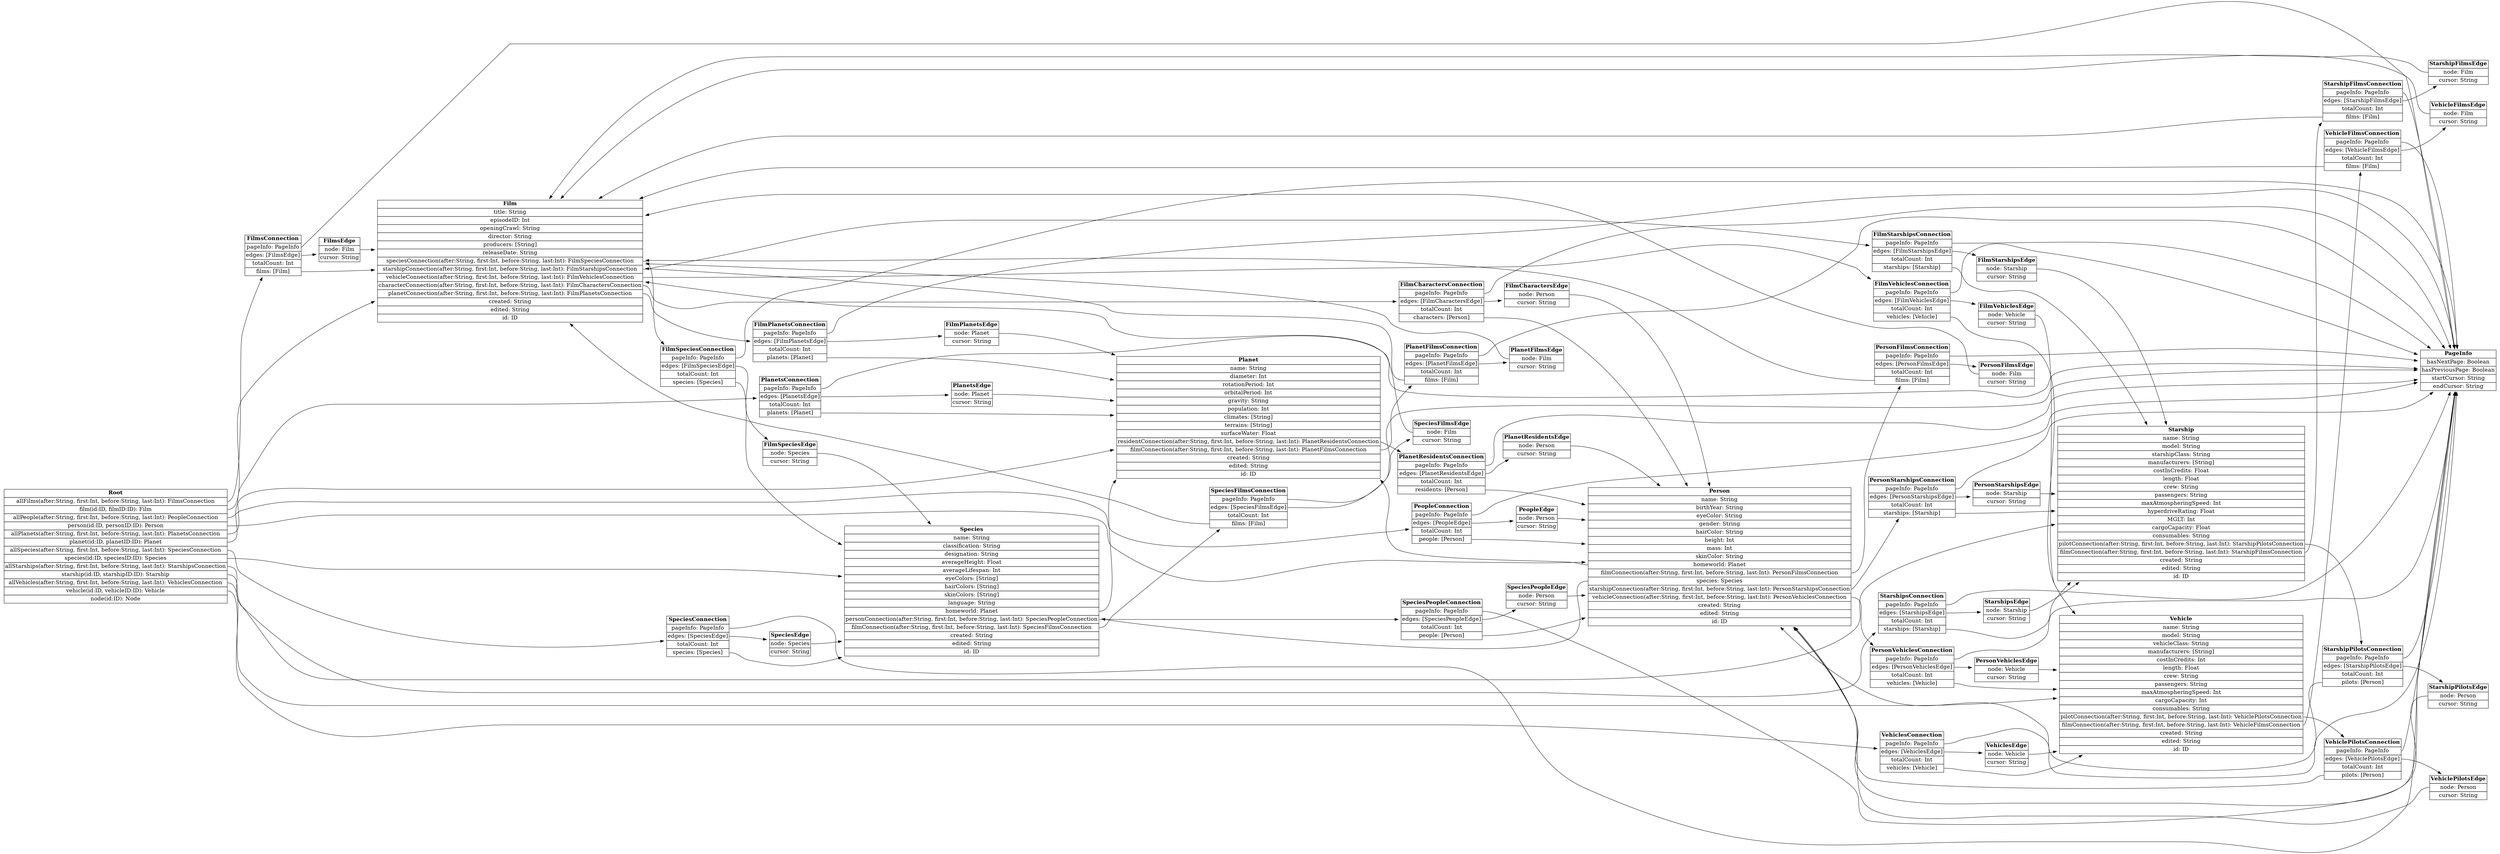 digraph erd {
graph [
  rankdir = "LR"
];
node [
  fontsize = "16"
  shape = "plaintext"
];
edge [
];
Root [label=<<TABLE BORDER="0" CELLBORDER="1" CELLSPACING="0"><TR><TD><B>Root</B></TD></TR><TR><TD PORT="allFilmsport">allFilms(after:String, first:Int, before:String, last:Int): FilmsConnection</TD></TR>,<TR><TD PORT="filmport">film(id:ID, filmID:ID): Film</TD></TR>,<TR><TD PORT="allPeopleport">allPeople(after:String, first:Int, before:String, last:Int): PeopleConnection</TD></TR>,<TR><TD PORT="personport">person(id:ID, personID:ID): Person</TD></TR>,<TR><TD PORT="allPlanetsport">allPlanets(after:String, first:Int, before:String, last:Int): PlanetsConnection</TD></TR>,<TR><TD PORT="planetport">planet(id:ID, planetID:ID): Planet</TD></TR>,<TR><TD PORT="allSpeciesport">allSpecies(after:String, first:Int, before:String, last:Int): SpeciesConnection</TD></TR>,<TR><TD PORT="speciesport">species(id:ID, speciesID:ID): Species</TD></TR>,<TR><TD PORT="allStarshipsport">allStarships(after:String, first:Int, before:String, last:Int): StarshipsConnection</TD></TR>,<TR><TD PORT="starshipport">starship(id:ID, starshipID:ID): Starship</TD></TR>,<TR><TD PORT="allVehiclesport">allVehicles(after:String, first:Int, before:String, last:Int): VehiclesConnection</TD></TR>,<TR><TD PORT="vehicleport">vehicle(id:ID, vehicleID:ID): Vehicle</TD></TR>,<TR><TD PORT="nodeport">node(id:ID): Node</TD></TR></TABLE>>];
FilmsConnection [label=<<TABLE BORDER="0" CELLBORDER="1" CELLSPACING="0"><TR><TD><B>FilmsConnection</B></TD></TR><TR><TD PORT="pageInfoport">pageInfo: PageInfo</TD></TR>,<TR><TD PORT="edgesport">edges: [FilmsEdge]</TD></TR>,<TR><TD PORT="totalCountport">totalCount: Int</TD></TR>,<TR><TD PORT="filmsport">films: [Film]</TD></TR></TABLE>>];
Film [label=<<TABLE BORDER="0" CELLBORDER="1" CELLSPACING="0"><TR><TD><B>Film</B></TD></TR><TR><TD PORT="titleport">title: String</TD></TR>,<TR><TD PORT="episodeIDport">episodeID: Int</TD></TR>,<TR><TD PORT="openingCrawlport">openingCrawl: String</TD></TR>,<TR><TD PORT="directorport">director: String</TD></TR>,<TR><TD PORT="producersport">producers: [String]</TD></TR>,<TR><TD PORT="releaseDateport">releaseDate: String</TD></TR>,<TR><TD PORT="speciesConnectionport">speciesConnection(after:String, first:Int, before:String, last:Int): FilmSpeciesConnection</TD></TR>,<TR><TD PORT="starshipConnectionport">starshipConnection(after:String, first:Int, before:String, last:Int): FilmStarshipsConnection</TD></TR>,<TR><TD PORT="vehicleConnectionport">vehicleConnection(after:String, first:Int, before:String, last:Int): FilmVehiclesConnection</TD></TR>,<TR><TD PORT="characterConnectionport">characterConnection(after:String, first:Int, before:String, last:Int): FilmCharactersConnection</TD></TR>,<TR><TD PORT="planetConnectionport">planetConnection(after:String, first:Int, before:String, last:Int): FilmPlanetsConnection</TD></TR>,<TR><TD PORT="createdport">created: String</TD></TR>,<TR><TD PORT="editedport">edited: String</TD></TR>,<TR><TD PORT="idport">id: ID</TD></TR></TABLE>>];
PeopleConnection [label=<<TABLE BORDER="0" CELLBORDER="1" CELLSPACING="0"><TR><TD><B>PeopleConnection</B></TD></TR><TR><TD PORT="pageInfoport">pageInfo: PageInfo</TD></TR>,<TR><TD PORT="edgesport">edges: [PeopleEdge]</TD></TR>,<TR><TD PORT="totalCountport">totalCount: Int</TD></TR>,<TR><TD PORT="peopleport">people: [Person]</TD></TR></TABLE>>];
Person [label=<<TABLE BORDER="0" CELLBORDER="1" CELLSPACING="0"><TR><TD><B>Person</B></TD></TR><TR><TD PORT="nameport">name: String</TD></TR>,<TR><TD PORT="birthYearport">birthYear: String</TD></TR>,<TR><TD PORT="eyeColorport">eyeColor: String</TD></TR>,<TR><TD PORT="genderport">gender: String</TD></TR>,<TR><TD PORT="hairColorport">hairColor: String</TD></TR>,<TR><TD PORT="heightport">height: Int</TD></TR>,<TR><TD PORT="massport">mass: Int</TD></TR>,<TR><TD PORT="skinColorport">skinColor: String</TD></TR>,<TR><TD PORT="homeworldport">homeworld: Planet</TD></TR>,<TR><TD PORT="filmConnectionport">filmConnection(after:String, first:Int, before:String, last:Int): PersonFilmsConnection</TD></TR>,<TR><TD PORT="speciesport">species: Species</TD></TR>,<TR><TD PORT="starshipConnectionport">starshipConnection(after:String, first:Int, before:String, last:Int): PersonStarshipsConnection</TD></TR>,<TR><TD PORT="vehicleConnectionport">vehicleConnection(after:String, first:Int, before:String, last:Int): PersonVehiclesConnection</TD></TR>,<TR><TD PORT="createdport">created: String</TD></TR>,<TR><TD PORT="editedport">edited: String</TD></TR>,<TR><TD PORT="idport">id: ID</TD></TR></TABLE>>];
PlanetsConnection [label=<<TABLE BORDER="0" CELLBORDER="1" CELLSPACING="0"><TR><TD><B>PlanetsConnection</B></TD></TR><TR><TD PORT="pageInfoport">pageInfo: PageInfo</TD></TR>,<TR><TD PORT="edgesport">edges: [PlanetsEdge]</TD></TR>,<TR><TD PORT="totalCountport">totalCount: Int</TD></TR>,<TR><TD PORT="planetsport">planets: [Planet]</TD></TR></TABLE>>];
Planet [label=<<TABLE BORDER="0" CELLBORDER="1" CELLSPACING="0"><TR><TD><B>Planet</B></TD></TR><TR><TD PORT="nameport">name: String</TD></TR>,<TR><TD PORT="diameterport">diameter: Int</TD></TR>,<TR><TD PORT="rotationPeriodport">rotationPeriod: Int</TD></TR>,<TR><TD PORT="orbitalPeriodport">orbitalPeriod: Int</TD></TR>,<TR><TD PORT="gravityport">gravity: String</TD></TR>,<TR><TD PORT="populationport">population: Int</TD></TR>,<TR><TD PORT="climatesport">climates: [String]</TD></TR>,<TR><TD PORT="terrainsport">terrains: [String]</TD></TR>,<TR><TD PORT="surfaceWaterport">surfaceWater: Float</TD></TR>,<TR><TD PORT="residentConnectionport">residentConnection(after:String, first:Int, before:String, last:Int): PlanetResidentsConnection</TD></TR>,<TR><TD PORT="filmConnectionport">filmConnection(after:String, first:Int, before:String, last:Int): PlanetFilmsConnection</TD></TR>,<TR><TD PORT="createdport">created: String</TD></TR>,<TR><TD PORT="editedport">edited: String</TD></TR>,<TR><TD PORT="idport">id: ID</TD></TR></TABLE>>];
SpeciesConnection [label=<<TABLE BORDER="0" CELLBORDER="1" CELLSPACING="0"><TR><TD><B>SpeciesConnection</B></TD></TR><TR><TD PORT="pageInfoport">pageInfo: PageInfo</TD></TR>,<TR><TD PORT="edgesport">edges: [SpeciesEdge]</TD></TR>,<TR><TD PORT="totalCountport">totalCount: Int</TD></TR>,<TR><TD PORT="speciesport">species: [Species]</TD></TR></TABLE>>];
Species [label=<<TABLE BORDER="0" CELLBORDER="1" CELLSPACING="0"><TR><TD><B>Species</B></TD></TR><TR><TD PORT="nameport">name: String</TD></TR>,<TR><TD PORT="classificationport">classification: String</TD></TR>,<TR><TD PORT="designationport">designation: String</TD></TR>,<TR><TD PORT="averageHeightport">averageHeight: Float</TD></TR>,<TR><TD PORT="averageLifespanport">averageLifespan: Int</TD></TR>,<TR><TD PORT="eyeColorsport">eyeColors: [String]</TD></TR>,<TR><TD PORT="hairColorsport">hairColors: [String]</TD></TR>,<TR><TD PORT="skinColorsport">skinColors: [String]</TD></TR>,<TR><TD PORT="languageport">language: String</TD></TR>,<TR><TD PORT="homeworldport">homeworld: Planet</TD></TR>,<TR><TD PORT="personConnectionport">personConnection(after:String, first:Int, before:String, last:Int): SpeciesPeopleConnection</TD></TR>,<TR><TD PORT="filmConnectionport">filmConnection(after:String, first:Int, before:String, last:Int): SpeciesFilmsConnection</TD></TR>,<TR><TD PORT="createdport">created: String</TD></TR>,<TR><TD PORT="editedport">edited: String</TD></TR>,<TR><TD PORT="idport">id: ID</TD></TR></TABLE>>];
StarshipsConnection [label=<<TABLE BORDER="0" CELLBORDER="1" CELLSPACING="0"><TR><TD><B>StarshipsConnection</B></TD></TR><TR><TD PORT="pageInfoport">pageInfo: PageInfo</TD></TR>,<TR><TD PORT="edgesport">edges: [StarshipsEdge]</TD></TR>,<TR><TD PORT="totalCountport">totalCount: Int</TD></TR>,<TR><TD PORT="starshipsport">starships: [Starship]</TD></TR></TABLE>>];
Starship [label=<<TABLE BORDER="0" CELLBORDER="1" CELLSPACING="0"><TR><TD><B>Starship</B></TD></TR><TR><TD PORT="nameport">name: String</TD></TR>,<TR><TD PORT="modelport">model: String</TD></TR>,<TR><TD PORT="starshipClassport">starshipClass: String</TD></TR>,<TR><TD PORT="manufacturersport">manufacturers: [String]</TD></TR>,<TR><TD PORT="costInCreditsport">costInCredits: Float</TD></TR>,<TR><TD PORT="lengthport">length: Float</TD></TR>,<TR><TD PORT="crewport">crew: String</TD></TR>,<TR><TD PORT="passengersport">passengers: String</TD></TR>,<TR><TD PORT="maxAtmospheringSpeedport">maxAtmospheringSpeed: Int</TD></TR>,<TR><TD PORT="hyperdriveRatingport">hyperdriveRating: Float</TD></TR>,<TR><TD PORT="MGLTport">MGLT: Int</TD></TR>,<TR><TD PORT="cargoCapacityport">cargoCapacity: Float</TD></TR>,<TR><TD PORT="consumablesport">consumables: String</TD></TR>,<TR><TD PORT="pilotConnectionport">pilotConnection(after:String, first:Int, before:String, last:Int): StarshipPilotsConnection</TD></TR>,<TR><TD PORT="filmConnectionport">filmConnection(after:String, first:Int, before:String, last:Int): StarshipFilmsConnection</TD></TR>,<TR><TD PORT="createdport">created: String</TD></TR>,<TR><TD PORT="editedport">edited: String</TD></TR>,<TR><TD PORT="idport">id: ID</TD></TR></TABLE>>];
VehiclesConnection [label=<<TABLE BORDER="0" CELLBORDER="1" CELLSPACING="0"><TR><TD><B>VehiclesConnection</B></TD></TR><TR><TD PORT="pageInfoport">pageInfo: PageInfo</TD></TR>,<TR><TD PORT="edgesport">edges: [VehiclesEdge]</TD></TR>,<TR><TD PORT="totalCountport">totalCount: Int</TD></TR>,<TR><TD PORT="vehiclesport">vehicles: [Vehicle]</TD></TR></TABLE>>];
Vehicle [label=<<TABLE BORDER="0" CELLBORDER="1" CELLSPACING="0"><TR><TD><B>Vehicle</B></TD></TR><TR><TD PORT="nameport">name: String</TD></TR>,<TR><TD PORT="modelport">model: String</TD></TR>,<TR><TD PORT="vehicleClassport">vehicleClass: String</TD></TR>,<TR><TD PORT="manufacturersport">manufacturers: [String]</TD></TR>,<TR><TD PORT="costInCreditsport">costInCredits: Int</TD></TR>,<TR><TD PORT="lengthport">length: Float</TD></TR>,<TR><TD PORT="crewport">crew: String</TD></TR>,<TR><TD PORT="passengersport">passengers: String</TD></TR>,<TR><TD PORT="maxAtmospheringSpeedport">maxAtmospheringSpeed: Int</TD></TR>,<TR><TD PORT="cargoCapacityport">cargoCapacity: Int</TD></TR>,<TR><TD PORT="consumablesport">consumables: String</TD></TR>,<TR><TD PORT="pilotConnectionport">pilotConnection(after:String, first:Int, before:String, last:Int): VehiclePilotsConnection</TD></TR>,<TR><TD PORT="filmConnectionport">filmConnection(after:String, first:Int, before:String, last:Int): VehicleFilmsConnection</TD></TR>,<TR><TD PORT="createdport">created: String</TD></TR>,<TR><TD PORT="editedport">edited: String</TD></TR>,<TR><TD PORT="idport">id: ID</TD></TR></TABLE>>];
PageInfo [label=<<TABLE BORDER="0" CELLBORDER="1" CELLSPACING="0"><TR><TD><B>PageInfo</B></TD></TR><TR><TD PORT="hasNextPageport">hasNextPage: Boolean</TD></TR>,<TR><TD PORT="hasPreviousPageport">hasPreviousPage: Boolean</TD></TR>,<TR><TD PORT="startCursorport">startCursor: String</TD></TR>,<TR><TD PORT="endCursorport">endCursor: String</TD></TR></TABLE>>];
FilmsEdge [label=<<TABLE BORDER="0" CELLBORDER="1" CELLSPACING="0"><TR><TD><B>FilmsEdge</B></TD></TR><TR><TD PORT="nodeport">node: Film</TD></TR>,<TR><TD PORT="cursorport">cursor: String</TD></TR></TABLE>>];
FilmSpeciesConnection [label=<<TABLE BORDER="0" CELLBORDER="1" CELLSPACING="0"><TR><TD><B>FilmSpeciesConnection</B></TD></TR><TR><TD PORT="pageInfoport">pageInfo: PageInfo</TD></TR>,<TR><TD PORT="edgesport">edges: [FilmSpeciesEdge]</TD></TR>,<TR><TD PORT="totalCountport">totalCount: Int</TD></TR>,<TR><TD PORT="speciesport">species: [Species]</TD></TR></TABLE>>];
FilmStarshipsConnection [label=<<TABLE BORDER="0" CELLBORDER="1" CELLSPACING="0"><TR><TD><B>FilmStarshipsConnection</B></TD></TR><TR><TD PORT="pageInfoport">pageInfo: PageInfo</TD></TR>,<TR><TD PORT="edgesport">edges: [FilmStarshipsEdge]</TD></TR>,<TR><TD PORT="totalCountport">totalCount: Int</TD></TR>,<TR><TD PORT="starshipsport">starships: [Starship]</TD></TR></TABLE>>];
FilmVehiclesConnection [label=<<TABLE BORDER="0" CELLBORDER="1" CELLSPACING="0"><TR><TD><B>FilmVehiclesConnection</B></TD></TR><TR><TD PORT="pageInfoport">pageInfo: PageInfo</TD></TR>,<TR><TD PORT="edgesport">edges: [FilmVehiclesEdge]</TD></TR>,<TR><TD PORT="totalCountport">totalCount: Int</TD></TR>,<TR><TD PORT="vehiclesport">vehicles: [Vehicle]</TD></TR></TABLE>>];
FilmCharactersConnection [label=<<TABLE BORDER="0" CELLBORDER="1" CELLSPACING="0"><TR><TD><B>FilmCharactersConnection</B></TD></TR><TR><TD PORT="pageInfoport">pageInfo: PageInfo</TD></TR>,<TR><TD PORT="edgesport">edges: [FilmCharactersEdge]</TD></TR>,<TR><TD PORT="totalCountport">totalCount: Int</TD></TR>,<TR><TD PORT="charactersport">characters: [Person]</TD></TR></TABLE>>];
FilmPlanetsConnection [label=<<TABLE BORDER="0" CELLBORDER="1" CELLSPACING="0"><TR><TD><B>FilmPlanetsConnection</B></TD></TR><TR><TD PORT="pageInfoport">pageInfo: PageInfo</TD></TR>,<TR><TD PORT="edgesport">edges: [FilmPlanetsEdge]</TD></TR>,<TR><TD PORT="totalCountport">totalCount: Int</TD></TR>,<TR><TD PORT="planetsport">planets: [Planet]</TD></TR></TABLE>>];
PeopleEdge [label=<<TABLE BORDER="0" CELLBORDER="1" CELLSPACING="0"><TR><TD><B>PeopleEdge</B></TD></TR><TR><TD PORT="nodeport">node: Person</TD></TR>,<TR><TD PORT="cursorport">cursor: String</TD></TR></TABLE>>];
PersonFilmsConnection [label=<<TABLE BORDER="0" CELLBORDER="1" CELLSPACING="0"><TR><TD><B>PersonFilmsConnection</B></TD></TR><TR><TD PORT="pageInfoport">pageInfo: PageInfo</TD></TR>,<TR><TD PORT="edgesport">edges: [PersonFilmsEdge]</TD></TR>,<TR><TD PORT="totalCountport">totalCount: Int</TD></TR>,<TR><TD PORT="filmsport">films: [Film]</TD></TR></TABLE>>];
PersonStarshipsConnection [label=<<TABLE BORDER="0" CELLBORDER="1" CELLSPACING="0"><TR><TD><B>PersonStarshipsConnection</B></TD></TR><TR><TD PORT="pageInfoport">pageInfo: PageInfo</TD></TR>,<TR><TD PORT="edgesport">edges: [PersonStarshipsEdge]</TD></TR>,<TR><TD PORT="totalCountport">totalCount: Int</TD></TR>,<TR><TD PORT="starshipsport">starships: [Starship]</TD></TR></TABLE>>];
PersonVehiclesConnection [label=<<TABLE BORDER="0" CELLBORDER="1" CELLSPACING="0"><TR><TD><B>PersonVehiclesConnection</B></TD></TR><TR><TD PORT="pageInfoport">pageInfo: PageInfo</TD></TR>,<TR><TD PORT="edgesport">edges: [PersonVehiclesEdge]</TD></TR>,<TR><TD PORT="totalCountport">totalCount: Int</TD></TR>,<TR><TD PORT="vehiclesport">vehicles: [Vehicle]</TD></TR></TABLE>>];
PlanetsEdge [label=<<TABLE BORDER="0" CELLBORDER="1" CELLSPACING="0"><TR><TD><B>PlanetsEdge</B></TD></TR><TR><TD PORT="nodeport">node: Planet</TD></TR>,<TR><TD PORT="cursorport">cursor: String</TD></TR></TABLE>>];
PlanetResidentsConnection [label=<<TABLE BORDER="0" CELLBORDER="1" CELLSPACING="0"><TR><TD><B>PlanetResidentsConnection</B></TD></TR><TR><TD PORT="pageInfoport">pageInfo: PageInfo</TD></TR>,<TR><TD PORT="edgesport">edges: [PlanetResidentsEdge]</TD></TR>,<TR><TD PORT="totalCountport">totalCount: Int</TD></TR>,<TR><TD PORT="residentsport">residents: [Person]</TD></TR></TABLE>>];
PlanetFilmsConnection [label=<<TABLE BORDER="0" CELLBORDER="1" CELLSPACING="0"><TR><TD><B>PlanetFilmsConnection</B></TD></TR><TR><TD PORT="pageInfoport">pageInfo: PageInfo</TD></TR>,<TR><TD PORT="edgesport">edges: [PlanetFilmsEdge]</TD></TR>,<TR><TD PORT="totalCountport">totalCount: Int</TD></TR>,<TR><TD PORT="filmsport">films: [Film]</TD></TR></TABLE>>];
SpeciesEdge [label=<<TABLE BORDER="0" CELLBORDER="1" CELLSPACING="0"><TR><TD><B>SpeciesEdge</B></TD></TR><TR><TD PORT="nodeport">node: Species</TD></TR>,<TR><TD PORT="cursorport">cursor: String</TD></TR></TABLE>>];
SpeciesPeopleConnection [label=<<TABLE BORDER="0" CELLBORDER="1" CELLSPACING="0"><TR><TD><B>SpeciesPeopleConnection</B></TD></TR><TR><TD PORT="pageInfoport">pageInfo: PageInfo</TD></TR>,<TR><TD PORT="edgesport">edges: [SpeciesPeopleEdge]</TD></TR>,<TR><TD PORT="totalCountport">totalCount: Int</TD></TR>,<TR><TD PORT="peopleport">people: [Person]</TD></TR></TABLE>>];
SpeciesFilmsConnection [label=<<TABLE BORDER="0" CELLBORDER="1" CELLSPACING="0"><TR><TD><B>SpeciesFilmsConnection</B></TD></TR><TR><TD PORT="pageInfoport">pageInfo: PageInfo</TD></TR>,<TR><TD PORT="edgesport">edges: [SpeciesFilmsEdge]</TD></TR>,<TR><TD PORT="totalCountport">totalCount: Int</TD></TR>,<TR><TD PORT="filmsport">films: [Film]</TD></TR></TABLE>>];
StarshipsEdge [label=<<TABLE BORDER="0" CELLBORDER="1" CELLSPACING="0"><TR><TD><B>StarshipsEdge</B></TD></TR><TR><TD PORT="nodeport">node: Starship</TD></TR>,<TR><TD PORT="cursorport">cursor: String</TD></TR></TABLE>>];
StarshipPilotsConnection [label=<<TABLE BORDER="0" CELLBORDER="1" CELLSPACING="0"><TR><TD><B>StarshipPilotsConnection</B></TD></TR><TR><TD PORT="pageInfoport">pageInfo: PageInfo</TD></TR>,<TR><TD PORT="edgesport">edges: [StarshipPilotsEdge]</TD></TR>,<TR><TD PORT="totalCountport">totalCount: Int</TD></TR>,<TR><TD PORT="pilotsport">pilots: [Person]</TD></TR></TABLE>>];
StarshipFilmsConnection [label=<<TABLE BORDER="0" CELLBORDER="1" CELLSPACING="0"><TR><TD><B>StarshipFilmsConnection</B></TD></TR><TR><TD PORT="pageInfoport">pageInfo: PageInfo</TD></TR>,<TR><TD PORT="edgesport">edges: [StarshipFilmsEdge]</TD></TR>,<TR><TD PORT="totalCountport">totalCount: Int</TD></TR>,<TR><TD PORT="filmsport">films: [Film]</TD></TR></TABLE>>];
VehiclesEdge [label=<<TABLE BORDER="0" CELLBORDER="1" CELLSPACING="0"><TR><TD><B>VehiclesEdge</B></TD></TR><TR><TD PORT="nodeport">node: Vehicle</TD></TR>,<TR><TD PORT="cursorport">cursor: String</TD></TR></TABLE>>];
VehiclePilotsConnection [label=<<TABLE BORDER="0" CELLBORDER="1" CELLSPACING="0"><TR><TD><B>VehiclePilotsConnection</B></TD></TR><TR><TD PORT="pageInfoport">pageInfo: PageInfo</TD></TR>,<TR><TD PORT="edgesport">edges: [VehiclePilotsEdge]</TD></TR>,<TR><TD PORT="totalCountport">totalCount: Int</TD></TR>,<TR><TD PORT="pilotsport">pilots: [Person]</TD></TR></TABLE>>];
VehicleFilmsConnection [label=<<TABLE BORDER="0" CELLBORDER="1" CELLSPACING="0"><TR><TD><B>VehicleFilmsConnection</B></TD></TR><TR><TD PORT="pageInfoport">pageInfo: PageInfo</TD></TR>,<TR><TD PORT="edgesport">edges: [VehicleFilmsEdge]</TD></TR>,<TR><TD PORT="totalCountport">totalCount: Int</TD></TR>,<TR><TD PORT="filmsport">films: [Film]</TD></TR></TABLE>>];
FilmSpeciesEdge [label=<<TABLE BORDER="0" CELLBORDER="1" CELLSPACING="0"><TR><TD><B>FilmSpeciesEdge</B></TD></TR><TR><TD PORT="nodeport">node: Species</TD></TR>,<TR><TD PORT="cursorport">cursor: String</TD></TR></TABLE>>];
FilmStarshipsEdge [label=<<TABLE BORDER="0" CELLBORDER="1" CELLSPACING="0"><TR><TD><B>FilmStarshipsEdge</B></TD></TR><TR><TD PORT="nodeport">node: Starship</TD></TR>,<TR><TD PORT="cursorport">cursor: String</TD></TR></TABLE>>];
FilmVehiclesEdge [label=<<TABLE BORDER="0" CELLBORDER="1" CELLSPACING="0"><TR><TD><B>FilmVehiclesEdge</B></TD></TR><TR><TD PORT="nodeport">node: Vehicle</TD></TR>,<TR><TD PORT="cursorport">cursor: String</TD></TR></TABLE>>];
FilmCharactersEdge [label=<<TABLE BORDER="0" CELLBORDER="1" CELLSPACING="0"><TR><TD><B>FilmCharactersEdge</B></TD></TR><TR><TD PORT="nodeport">node: Person</TD></TR>,<TR><TD PORT="cursorport">cursor: String</TD></TR></TABLE>>];
FilmPlanetsEdge [label=<<TABLE BORDER="0" CELLBORDER="1" CELLSPACING="0"><TR><TD><B>FilmPlanetsEdge</B></TD></TR><TR><TD PORT="nodeport">node: Planet</TD></TR>,<TR><TD PORT="cursorport">cursor: String</TD></TR></TABLE>>];
PersonFilmsEdge [label=<<TABLE BORDER="0" CELLBORDER="1" CELLSPACING="0"><TR><TD><B>PersonFilmsEdge</B></TD></TR><TR><TD PORT="nodeport">node: Film</TD></TR>,<TR><TD PORT="cursorport">cursor: String</TD></TR></TABLE>>];
PersonStarshipsEdge [label=<<TABLE BORDER="0" CELLBORDER="1" CELLSPACING="0"><TR><TD><B>PersonStarshipsEdge</B></TD></TR><TR><TD PORT="nodeport">node: Starship</TD></TR>,<TR><TD PORT="cursorport">cursor: String</TD></TR></TABLE>>];
PersonVehiclesEdge [label=<<TABLE BORDER="0" CELLBORDER="1" CELLSPACING="0"><TR><TD><B>PersonVehiclesEdge</B></TD></TR><TR><TD PORT="nodeport">node: Vehicle</TD></TR>,<TR><TD PORT="cursorport">cursor: String</TD></TR></TABLE>>];
PlanetResidentsEdge [label=<<TABLE BORDER="0" CELLBORDER="1" CELLSPACING="0"><TR><TD><B>PlanetResidentsEdge</B></TD></TR><TR><TD PORT="nodeport">node: Person</TD></TR>,<TR><TD PORT="cursorport">cursor: String</TD></TR></TABLE>>];
PlanetFilmsEdge [label=<<TABLE BORDER="0" CELLBORDER="1" CELLSPACING="0"><TR><TD><B>PlanetFilmsEdge</B></TD></TR><TR><TD PORT="nodeport">node: Film</TD></TR>,<TR><TD PORT="cursorport">cursor: String</TD></TR></TABLE>>];
SpeciesPeopleEdge [label=<<TABLE BORDER="0" CELLBORDER="1" CELLSPACING="0"><TR><TD><B>SpeciesPeopleEdge</B></TD></TR><TR><TD PORT="nodeport">node: Person</TD></TR>,<TR><TD PORT="cursorport">cursor: String</TD></TR></TABLE>>];
SpeciesFilmsEdge [label=<<TABLE BORDER="0" CELLBORDER="1" CELLSPACING="0"><TR><TD><B>SpeciesFilmsEdge</B></TD></TR><TR><TD PORT="nodeport">node: Film</TD></TR>,<TR><TD PORT="cursorport">cursor: String</TD></TR></TABLE>>];
StarshipPilotsEdge [label=<<TABLE BORDER="0" CELLBORDER="1" CELLSPACING="0"><TR><TD><B>StarshipPilotsEdge</B></TD></TR><TR><TD PORT="nodeport">node: Person</TD></TR>,<TR><TD PORT="cursorport">cursor: String</TD></TR></TABLE>>];
StarshipFilmsEdge [label=<<TABLE BORDER="0" CELLBORDER="1" CELLSPACING="0"><TR><TD><B>StarshipFilmsEdge</B></TD></TR><TR><TD PORT="nodeport">node: Film</TD></TR>,<TR><TD PORT="cursorport">cursor: String</TD></TR></TABLE>>];
VehiclePilotsEdge [label=<<TABLE BORDER="0" CELLBORDER="1" CELLSPACING="0"><TR><TD><B>VehiclePilotsEdge</B></TD></TR><TR><TD PORT="nodeport">node: Person</TD></TR>,<TR><TD PORT="cursorport">cursor: String</TD></TR></TABLE>>];
VehicleFilmsEdge [label=<<TABLE BORDER="0" CELLBORDER="1" CELLSPACING="0"><TR><TD><B>VehicleFilmsEdge</B></TD></TR><TR><TD PORT="nodeport">node: Film</TD></TR>,<TR><TD PORT="cursorport">cursor: String</TD></TR></TABLE>>];

Root:allFilmsport -> FilmsConnection
Root:filmport -> Film
Root:allPeopleport -> PeopleConnection
Root:personport -> Person
Root:allPlanetsport -> PlanetsConnection
Root:planetport -> Planet
Root:allSpeciesport -> SpeciesConnection
Root:speciesport -> Species
Root:allStarshipsport -> StarshipsConnection
Root:starshipport -> Starship
Root:allVehiclesport -> VehiclesConnection
Root:vehicleport -> Vehicle
FilmsConnection:pageInfoport -> PageInfo
FilmsConnection:edgesport -> FilmsEdge
FilmsConnection:filmsport -> Film
Film:speciesConnectionport -> FilmSpeciesConnection
Film:starshipConnectionport -> FilmStarshipsConnection
Film:vehicleConnectionport -> FilmVehiclesConnection
Film:characterConnectionport -> FilmCharactersConnection
Film:planetConnectionport -> FilmPlanetsConnection
PeopleConnection:pageInfoport -> PageInfo
PeopleConnection:edgesport -> PeopleEdge
PeopleConnection:peopleport -> Person
Person:homeworldport -> Planet
Person:filmConnectionport -> PersonFilmsConnection
Person:speciesport -> Species
Person:starshipConnectionport -> PersonStarshipsConnection
Person:vehicleConnectionport -> PersonVehiclesConnection
PlanetsConnection:pageInfoport -> PageInfo
PlanetsConnection:edgesport -> PlanetsEdge
PlanetsConnection:planetsport -> Planet
Planet:residentConnectionport -> PlanetResidentsConnection
Planet:filmConnectionport -> PlanetFilmsConnection
SpeciesConnection:pageInfoport -> PageInfo
SpeciesConnection:edgesport -> SpeciesEdge
SpeciesConnection:speciesport -> Species
Species:homeworldport -> Planet
Species:personConnectionport -> SpeciesPeopleConnection
Species:filmConnectionport -> SpeciesFilmsConnection
StarshipsConnection:pageInfoport -> PageInfo
StarshipsConnection:edgesport -> StarshipsEdge
StarshipsConnection:starshipsport -> Starship
Starship:pilotConnectionport -> StarshipPilotsConnection
Starship:filmConnectionport -> StarshipFilmsConnection
VehiclesConnection:pageInfoport -> PageInfo
VehiclesConnection:edgesport -> VehiclesEdge
VehiclesConnection:vehiclesport -> Vehicle
Vehicle:pilotConnectionport -> VehiclePilotsConnection
Vehicle:filmConnectionport -> VehicleFilmsConnection
FilmsEdge:nodeport -> Film
FilmSpeciesConnection:pageInfoport -> PageInfo
FilmSpeciesConnection:edgesport -> FilmSpeciesEdge
FilmSpeciesConnection:speciesport -> Species
FilmStarshipsConnection:pageInfoport -> PageInfo
FilmStarshipsConnection:edgesport -> FilmStarshipsEdge
FilmStarshipsConnection:starshipsport -> Starship
FilmVehiclesConnection:pageInfoport -> PageInfo
FilmVehiclesConnection:edgesport -> FilmVehiclesEdge
FilmVehiclesConnection:vehiclesport -> Vehicle
FilmCharactersConnection:pageInfoport -> PageInfo
FilmCharactersConnection:edgesport -> FilmCharactersEdge
FilmCharactersConnection:charactersport -> Person
FilmPlanetsConnection:pageInfoport -> PageInfo
FilmPlanetsConnection:edgesport -> FilmPlanetsEdge
FilmPlanetsConnection:planetsport -> Planet
PeopleEdge:nodeport -> Person
PersonFilmsConnection:pageInfoport -> PageInfo
PersonFilmsConnection:edgesport -> PersonFilmsEdge
PersonFilmsConnection:filmsport -> Film
PersonStarshipsConnection:pageInfoport -> PageInfo
PersonStarshipsConnection:edgesport -> PersonStarshipsEdge
PersonStarshipsConnection:starshipsport -> Starship
PersonVehiclesConnection:pageInfoport -> PageInfo
PersonVehiclesConnection:edgesport -> PersonVehiclesEdge
PersonVehiclesConnection:vehiclesport -> Vehicle
PlanetsEdge:nodeport -> Planet
PlanetResidentsConnection:pageInfoport -> PageInfo
PlanetResidentsConnection:edgesport -> PlanetResidentsEdge
PlanetResidentsConnection:residentsport -> Person
PlanetFilmsConnection:pageInfoport -> PageInfo
PlanetFilmsConnection:edgesport -> PlanetFilmsEdge
PlanetFilmsConnection:filmsport -> Film
SpeciesEdge:nodeport -> Species
SpeciesPeopleConnection:pageInfoport -> PageInfo
SpeciesPeopleConnection:edgesport -> SpeciesPeopleEdge
SpeciesPeopleConnection:peopleport -> Person
SpeciesFilmsConnection:pageInfoport -> PageInfo
SpeciesFilmsConnection:edgesport -> SpeciesFilmsEdge
SpeciesFilmsConnection:filmsport -> Film
StarshipsEdge:nodeport -> Starship
StarshipPilotsConnection:pageInfoport -> PageInfo
StarshipPilotsConnection:edgesport -> StarshipPilotsEdge
StarshipPilotsConnection:pilotsport -> Person
StarshipFilmsConnection:pageInfoport -> PageInfo
StarshipFilmsConnection:edgesport -> StarshipFilmsEdge
StarshipFilmsConnection:filmsport -> Film
VehiclesEdge:nodeport -> Vehicle
VehiclePilotsConnection:pageInfoport -> PageInfo
VehiclePilotsConnection:edgesport -> VehiclePilotsEdge
VehiclePilotsConnection:pilotsport -> Person
VehicleFilmsConnection:pageInfoport -> PageInfo
VehicleFilmsConnection:edgesport -> VehicleFilmsEdge
VehicleFilmsConnection:filmsport -> Film
FilmSpeciesEdge:nodeport -> Species
FilmStarshipsEdge:nodeport -> Starship
FilmVehiclesEdge:nodeport -> Vehicle
FilmCharactersEdge:nodeport -> Person
FilmPlanetsEdge:nodeport -> Planet
PersonFilmsEdge:nodeport -> Film
PersonStarshipsEdge:nodeport -> Starship
PersonVehiclesEdge:nodeport -> Vehicle
PlanetResidentsEdge:nodeport -> Person
PlanetFilmsEdge:nodeport -> Film
SpeciesPeopleEdge:nodeport -> Person
SpeciesFilmsEdge:nodeport -> Film
StarshipPilotsEdge:nodeport -> Person
StarshipFilmsEdge:nodeport -> Film
VehiclePilotsEdge:nodeport -> Person
VehicleFilmsEdge:nodeport -> Film
}
